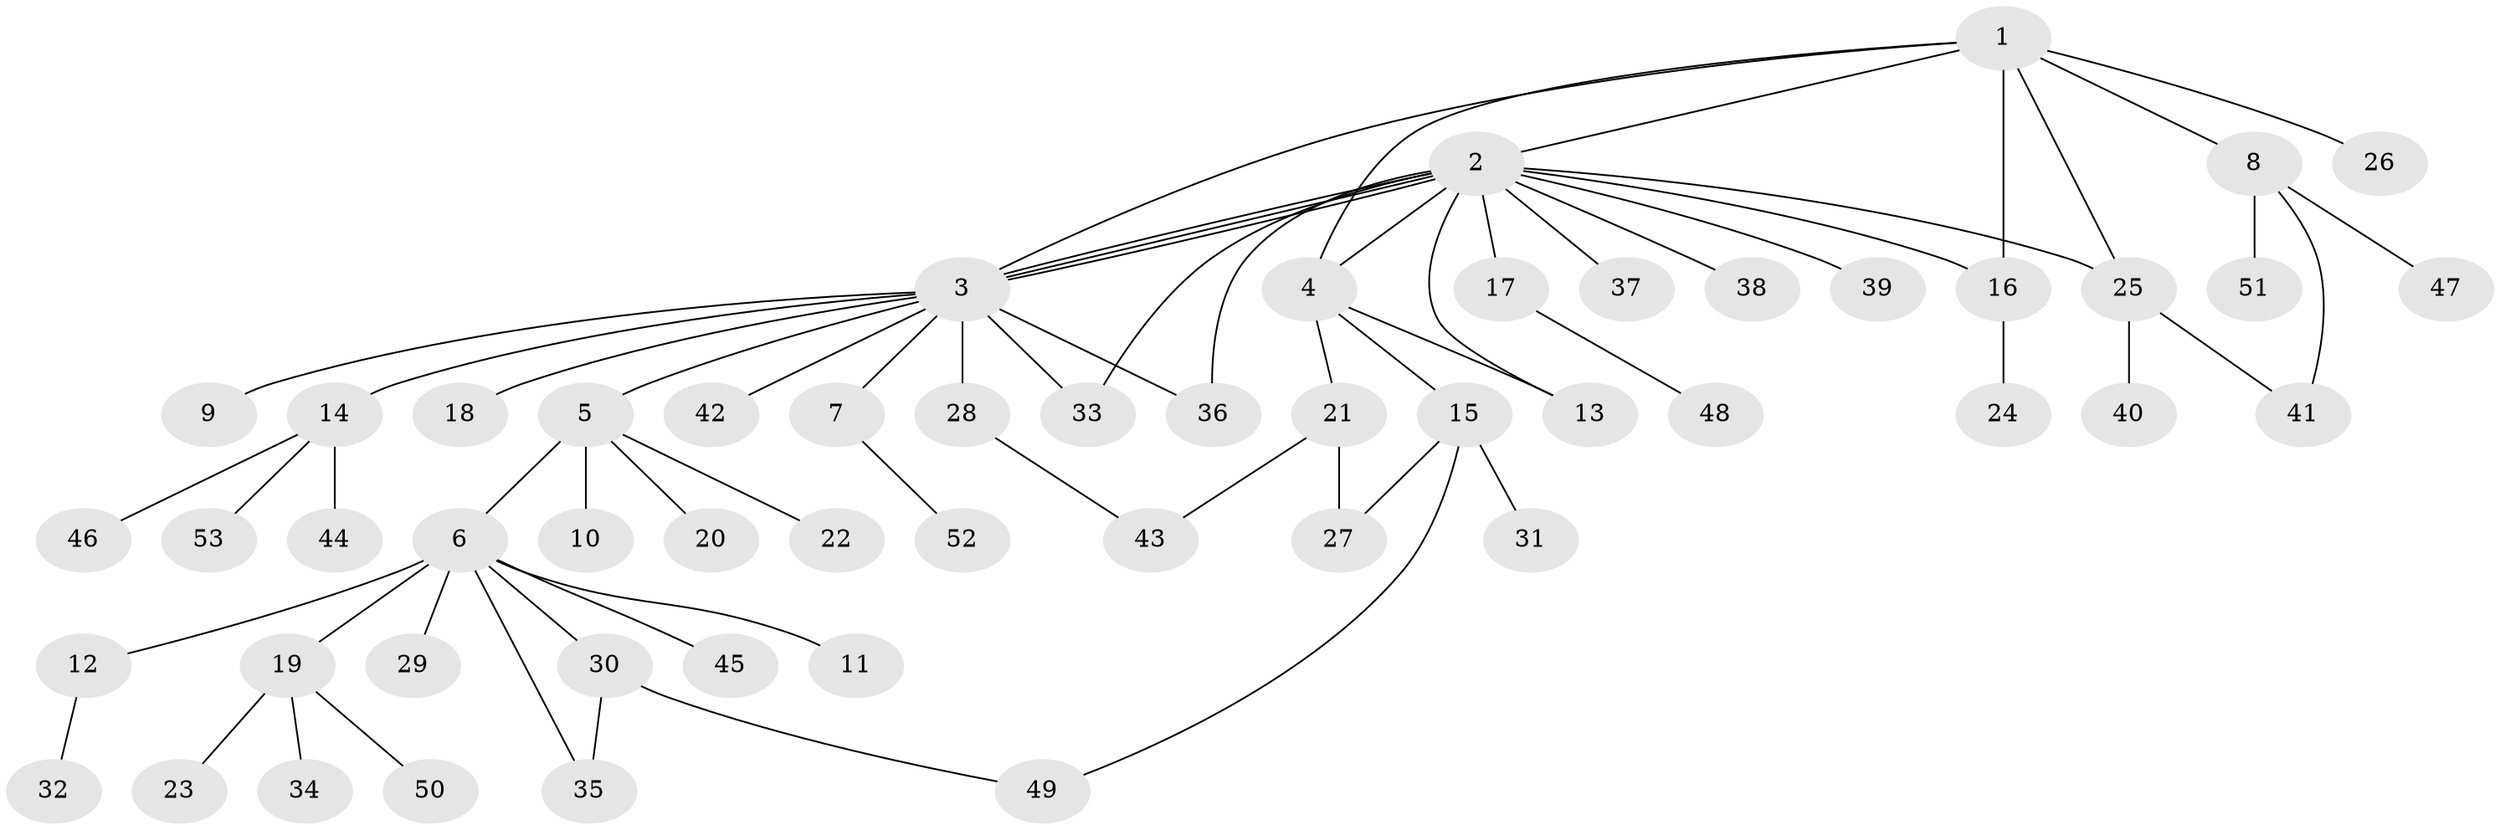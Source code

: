 // coarse degree distribution, {9: 0.037037037037037035, 3: 0.1111111111111111, 1: 0.37037037037037035, 2: 0.3333333333333333, 4: 0.037037037037037035, 8: 0.037037037037037035, 5: 0.07407407407407407}
// Generated by graph-tools (version 1.1) at 2025/36/03/04/25 23:36:55]
// undirected, 53 vertices, 66 edges
graph export_dot {
  node [color=gray90,style=filled];
  1;
  2;
  3;
  4;
  5;
  6;
  7;
  8;
  9;
  10;
  11;
  12;
  13;
  14;
  15;
  16;
  17;
  18;
  19;
  20;
  21;
  22;
  23;
  24;
  25;
  26;
  27;
  28;
  29;
  30;
  31;
  32;
  33;
  34;
  35;
  36;
  37;
  38;
  39;
  40;
  41;
  42;
  43;
  44;
  45;
  46;
  47;
  48;
  49;
  50;
  51;
  52;
  53;
  1 -- 2;
  1 -- 3;
  1 -- 4;
  1 -- 8;
  1 -- 16;
  1 -- 25;
  1 -- 26;
  2 -- 3;
  2 -- 3;
  2 -- 3;
  2 -- 4;
  2 -- 13;
  2 -- 16;
  2 -- 17;
  2 -- 25;
  2 -- 33;
  2 -- 36;
  2 -- 37;
  2 -- 38;
  2 -- 39;
  3 -- 5;
  3 -- 7;
  3 -- 9;
  3 -- 14;
  3 -- 18;
  3 -- 28;
  3 -- 33;
  3 -- 36;
  3 -- 42;
  4 -- 13;
  4 -- 15;
  4 -- 21;
  5 -- 6;
  5 -- 10;
  5 -- 20;
  5 -- 22;
  6 -- 11;
  6 -- 12;
  6 -- 19;
  6 -- 29;
  6 -- 30;
  6 -- 35;
  6 -- 45;
  7 -- 52;
  8 -- 41;
  8 -- 47;
  8 -- 51;
  12 -- 32;
  14 -- 44;
  14 -- 46;
  14 -- 53;
  15 -- 27;
  15 -- 31;
  15 -- 49;
  16 -- 24;
  17 -- 48;
  19 -- 23;
  19 -- 34;
  19 -- 50;
  21 -- 27;
  21 -- 43;
  25 -- 40;
  25 -- 41;
  28 -- 43;
  30 -- 35;
  30 -- 49;
}
